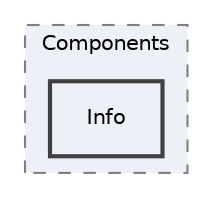 digraph "Editor/UI/Components/Info"
{
 // LATEX_PDF_SIZE
  edge [fontname="Helvetica",fontsize="10",labelfontname="Helvetica",labelfontsize="10"];
  node [fontname="Helvetica",fontsize="10",shape=record];
  compound=true
  subgraph clusterdir_923fa9d008c2aca82a70b1951296c9a0 {
    graph [ bgcolor="#edf0f7", pencolor="grey50", style="filled,dashed,", label="Components", fontname="Helvetica", fontsize="10", URL="dir_923fa9d008c2aca82a70b1951296c9a0.html"]
  dir_ae4fe2af191ce09f62048d806577e00c [shape=box, label="Info", style="filled,bold,", fillcolor="#edf0f7", color="grey25", URL="dir_ae4fe2af191ce09f62048d806577e00c.html"];
  }
}
